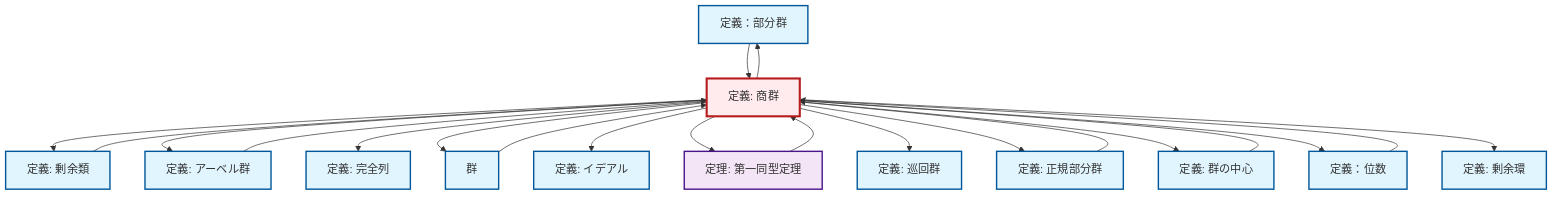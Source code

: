 graph TD
    classDef definition fill:#e1f5fe,stroke:#01579b,stroke-width:2px
    classDef theorem fill:#f3e5f5,stroke:#4a148c,stroke-width:2px
    classDef axiom fill:#fff3e0,stroke:#e65100,stroke-width:2px
    classDef example fill:#e8f5e9,stroke:#1b5e20,stroke-width:2px
    classDef current fill:#ffebee,stroke:#b71c1c,stroke-width:3px
    def-subgroup["定義：部分群"]:::definition
    def-normal-subgroup["定義: 正規部分群"]:::definition
    def-cyclic-group["定義: 巡回群"]:::definition
    def-order["定義：位数"]:::definition
    def-exact-sequence["定義: 完全列"]:::definition
    def-quotient-group["定義: 商群"]:::definition
    thm-first-isomorphism["定理: 第一同型定理"]:::theorem
    def-quotient-ring["定義: 剰余環"]:::definition
    def-ideal["定義: イデアル"]:::definition
    def-group["群"]:::definition
    def-coset["定義: 剰余類"]:::definition
    def-center-of-group["定義: 群の中心"]:::definition
    def-abelian-group["定義: アーベル群"]:::definition
    def-order --> def-quotient-group
    def-quotient-group --> def-coset
    def-quotient-group --> def-abelian-group
    def-quotient-group --> def-exact-sequence
    def-center-of-group --> def-quotient-group
    def-quotient-group --> def-group
    def-coset --> def-quotient-group
    def-subgroup --> def-quotient-group
    def-quotient-group --> def-ideal
    thm-first-isomorphism --> def-quotient-group
    def-quotient-group --> thm-first-isomorphism
    def-quotient-group --> def-cyclic-group
    def-quotient-group --> def-normal-subgroup
    def-quotient-group --> def-center-of-group
    def-quotient-group --> def-order
    def-quotient-group --> def-subgroup
    def-normal-subgroup --> def-quotient-group
    def-quotient-group --> def-quotient-ring
    def-abelian-group --> def-quotient-group
    def-group --> def-quotient-group
    class def-quotient-group current